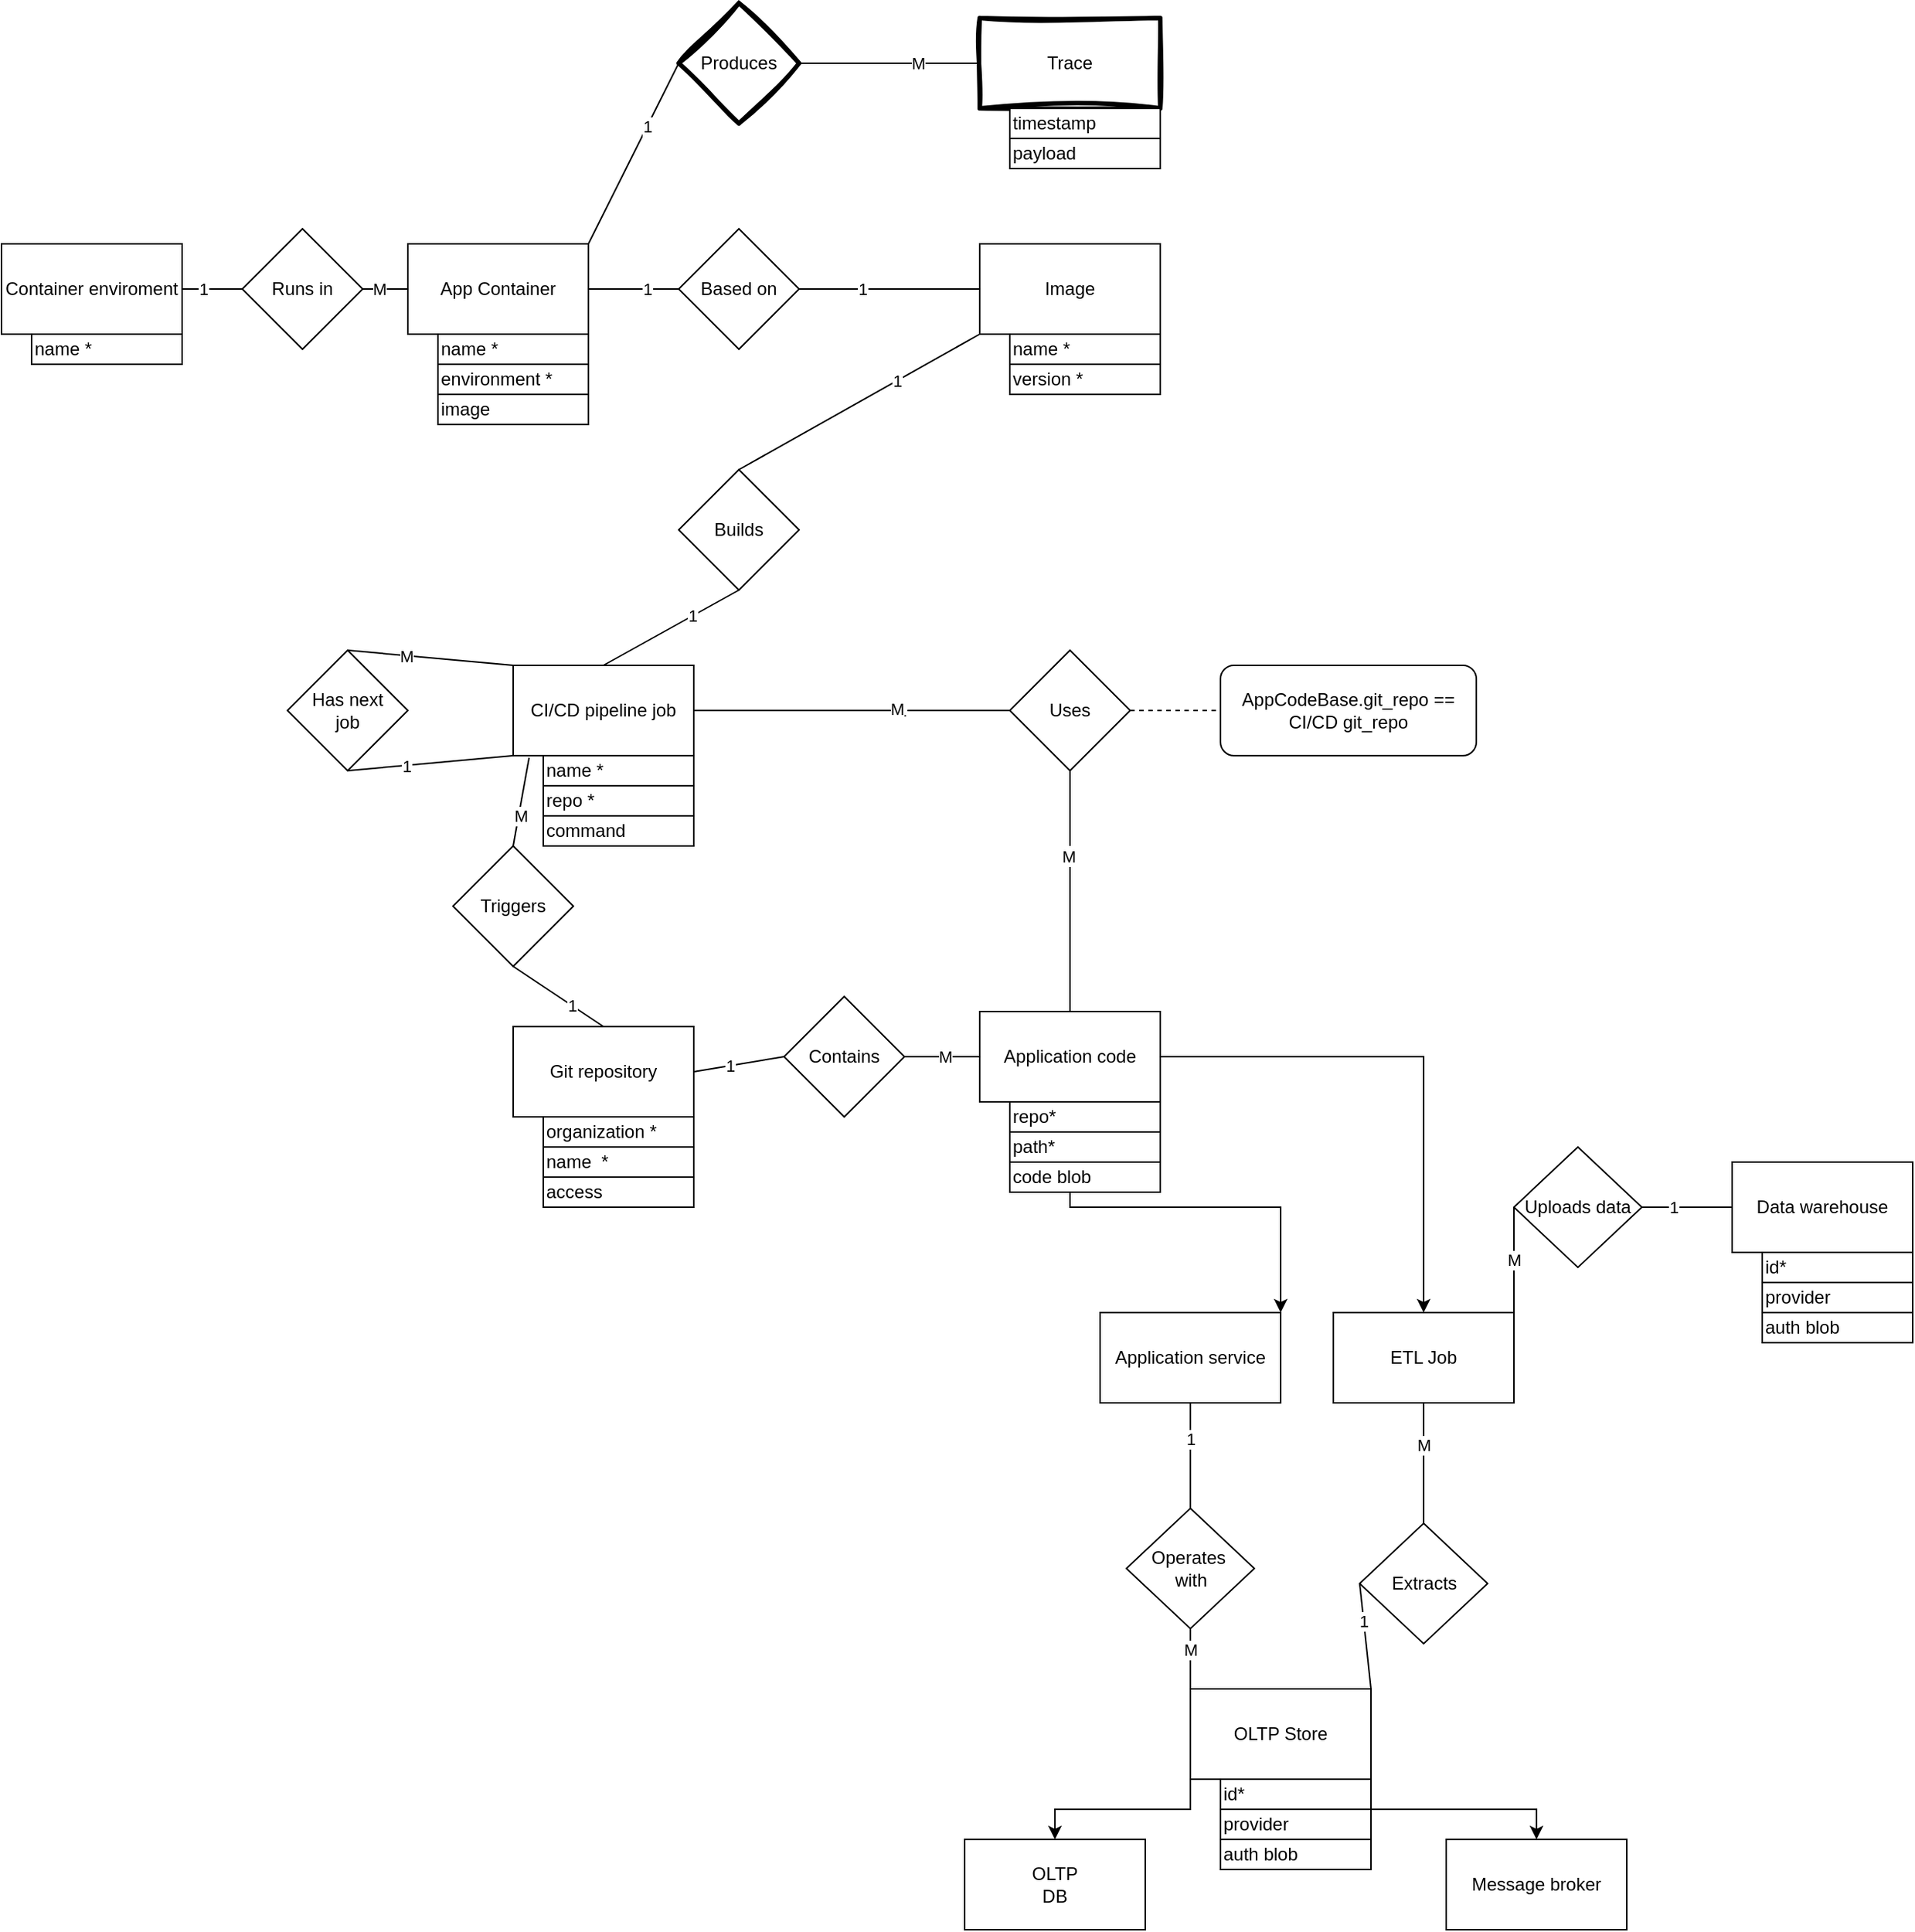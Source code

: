 <mxfile version="22.0.4" type="device">
  <diagram name="Page-1" id="oR78LcA6apzyaXkC0zgB">
    <mxGraphModel dx="2363" dy="1667" grid="1" gridSize="10" guides="1" tooltips="1" connect="1" arrows="1" fold="1" page="1" pageScale="1" pageWidth="850" pageHeight="1100" math="0" shadow="0">
      <root>
        <mxCell id="0" />
        <mxCell id="1" parent="0" />
        <mxCell id="Zjhu46lZlZ1TYFW_hqHB-3" value="OLTP&lt;br style=&quot;border-color: var(--border-color);&quot;&gt;DB" style="rounded=0;whiteSpace=wrap;html=1;" vertex="1" parent="1">
          <mxGeometry x="990" y="1360" width="120" height="60" as="geometry" />
        </mxCell>
        <mxCell id="Zjhu46lZlZ1TYFW_hqHB-4" value="Data warehouse" style="rounded=0;whiteSpace=wrap;html=1;" vertex="1" parent="1">
          <mxGeometry x="1500" y="910" width="120" height="60" as="geometry" />
        </mxCell>
        <mxCell id="Zjhu46lZlZ1TYFW_hqHB-5" value="Message broker" style="rounded=0;whiteSpace=wrap;html=1;" vertex="1" parent="1">
          <mxGeometry x="1310" y="1360" width="120" height="60" as="geometry" />
        </mxCell>
        <mxCell id="Zjhu46lZlZ1TYFW_hqHB-6" value="Application service" style="rounded=0;whiteSpace=wrap;html=1;" vertex="1" parent="1">
          <mxGeometry x="1080" y="1010" width="120" height="60" as="geometry" />
        </mxCell>
        <mxCell id="Zjhu46lZlZ1TYFW_hqHB-7" value="ETL Job" style="rounded=0;whiteSpace=wrap;html=1;" vertex="1" parent="1">
          <mxGeometry x="1235" y="1010" width="120" height="60" as="geometry" />
        </mxCell>
        <mxCell id="Zjhu46lZlZ1TYFW_hqHB-9" value="Image" style="rounded=0;whiteSpace=wrap;html=1;" vertex="1" parent="1">
          <mxGeometry x="1000" y="300" width="120" height="60" as="geometry" />
        </mxCell>
        <mxCell id="Zjhu46lZlZ1TYFW_hqHB-10" value="Container enviroment" style="rounded=0;whiteSpace=wrap;html=1;" vertex="1" parent="1">
          <mxGeometry x="350" y="300" width="120" height="60" as="geometry" />
        </mxCell>
        <mxCell id="Zjhu46lZlZ1TYFW_hqHB-129" style="edgeStyle=orthogonalEdgeStyle;rounded=0;orthogonalLoop=1;jettySize=auto;html=1;entryX=0.5;entryY=0;entryDx=0;entryDy=0;" edge="1" parent="1" source="Zjhu46lZlZ1TYFW_hqHB-12" target="Zjhu46lZlZ1TYFW_hqHB-7">
          <mxGeometry relative="1" as="geometry" />
        </mxCell>
        <mxCell id="Zjhu46lZlZ1TYFW_hqHB-130" value="" style="edgeStyle=orthogonalEdgeStyle;rounded=0;orthogonalLoop=1;jettySize=auto;html=1;entryX=1;entryY=0;entryDx=0;entryDy=0;" edge="1" parent="1" source="Zjhu46lZlZ1TYFW_hqHB-12" target="Zjhu46lZlZ1TYFW_hqHB-6">
          <mxGeometry relative="1" as="geometry" />
        </mxCell>
        <mxCell id="Zjhu46lZlZ1TYFW_hqHB-12" value="Application code" style="rounded=0;whiteSpace=wrap;html=1;" vertex="1" parent="1">
          <mxGeometry x="1000" y="810" width="120" height="60" as="geometry" />
        </mxCell>
        <mxCell id="Zjhu46lZlZ1TYFW_hqHB-13" value="Git repository" style="rounded=0;whiteSpace=wrap;html=1;" vertex="1" parent="1">
          <mxGeometry x="690" y="820" width="120" height="60" as="geometry" />
        </mxCell>
        <mxCell id="Zjhu46lZlZ1TYFW_hqHB-14" value="CI/CD pipeline job" style="rounded=0;whiteSpace=wrap;html=1;" vertex="1" parent="1">
          <mxGeometry x="690" y="580" width="120" height="60" as="geometry" />
        </mxCell>
        <mxCell id="Zjhu46lZlZ1TYFW_hqHB-16" value="Contains" style="rhombus;whiteSpace=wrap;html=1;" vertex="1" parent="1">
          <mxGeometry x="870" y="800" width="80" height="80" as="geometry" />
        </mxCell>
        <mxCell id="Zjhu46lZlZ1TYFW_hqHB-19" value="" style="endArrow=none;html=1;rounded=0;exitX=1;exitY=0.5;exitDx=0;exitDy=0;entryX=0;entryY=0.5;entryDx=0;entryDy=0;" edge="1" parent="1" source="Zjhu46lZlZ1TYFW_hqHB-16" target="Zjhu46lZlZ1TYFW_hqHB-12">
          <mxGeometry width="50" height="50" relative="1" as="geometry">
            <mxPoint x="1010" y="720" as="sourcePoint" />
            <mxPoint x="1000.0" y="840" as="targetPoint" />
          </mxGeometry>
        </mxCell>
        <mxCell id="Zjhu46lZlZ1TYFW_hqHB-23" value="M" style="edgeLabel;html=1;align=center;verticalAlign=middle;resizable=0;points=[];" vertex="1" connectable="0" parent="Zjhu46lZlZ1TYFW_hqHB-19">
          <mxGeometry x="0.057" relative="1" as="geometry">
            <mxPoint as="offset" />
          </mxGeometry>
        </mxCell>
        <mxCell id="Zjhu46lZlZ1TYFW_hqHB-20" value="" style="endArrow=none;html=1;rounded=0;exitX=1;exitY=0.5;exitDx=0;exitDy=0;entryX=0;entryY=0.5;entryDx=0;entryDy=0;" edge="1" parent="1" source="Zjhu46lZlZ1TYFW_hqHB-13" target="Zjhu46lZlZ1TYFW_hqHB-16">
          <mxGeometry width="50" height="50" relative="1" as="geometry">
            <mxPoint x="960" y="760" as="sourcePoint" />
            <mxPoint x="1010" y="760" as="targetPoint" />
          </mxGeometry>
        </mxCell>
        <mxCell id="Zjhu46lZlZ1TYFW_hqHB-22" value="1" style="edgeLabel;html=1;align=center;verticalAlign=middle;resizable=0;points=[];" vertex="1" connectable="0" parent="Zjhu46lZlZ1TYFW_hqHB-20">
          <mxGeometry x="-0.214" relative="1" as="geometry">
            <mxPoint as="offset" />
          </mxGeometry>
        </mxCell>
        <mxCell id="Zjhu46lZlZ1TYFW_hqHB-29" value="Has next&lt;br&gt;job" style="rhombus;whiteSpace=wrap;html=1;" vertex="1" parent="1">
          <mxGeometry x="540" y="570" width="80" height="80" as="geometry" />
        </mxCell>
        <mxCell id="Zjhu46lZlZ1TYFW_hqHB-30" value="" style="endArrow=none;html=1;rounded=0;exitX=0;exitY=0;exitDx=0;exitDy=0;entryX=0.5;entryY=0;entryDx=0;entryDy=0;" edge="1" parent="1" source="Zjhu46lZlZ1TYFW_hqHB-14" target="Zjhu46lZlZ1TYFW_hqHB-29">
          <mxGeometry width="50" height="50" relative="1" as="geometry">
            <mxPoint x="1310" y="670" as="sourcePoint" />
            <mxPoint x="1260" y="670" as="targetPoint" />
          </mxGeometry>
        </mxCell>
        <mxCell id="Zjhu46lZlZ1TYFW_hqHB-31" value="M" style="edgeLabel;html=1;align=center;verticalAlign=middle;resizable=0;points=[];" vertex="1" connectable="0" parent="Zjhu46lZlZ1TYFW_hqHB-30">
          <mxGeometry x="0.308" relative="1" as="geometry">
            <mxPoint as="offset" />
          </mxGeometry>
        </mxCell>
        <mxCell id="Zjhu46lZlZ1TYFW_hqHB-32" value="" style="endArrow=none;html=1;rounded=0;exitX=0;exitY=1;exitDx=0;exitDy=0;entryX=0.5;entryY=1;entryDx=0;entryDy=0;" edge="1" parent="1" source="Zjhu46lZlZ1TYFW_hqHB-14" target="Zjhu46lZlZ1TYFW_hqHB-29">
          <mxGeometry width="50" height="50" relative="1" as="geometry">
            <mxPoint x="1334" y="701" as="sourcePoint" />
            <mxPoint x="1332" y="783" as="targetPoint" />
          </mxGeometry>
        </mxCell>
        <mxCell id="Zjhu46lZlZ1TYFW_hqHB-33" value="1" style="edgeLabel;html=1;align=center;verticalAlign=middle;resizable=0;points=[];" vertex="1" connectable="0" parent="Zjhu46lZlZ1TYFW_hqHB-32">
          <mxGeometry x="0.308" relative="1" as="geometry">
            <mxPoint as="offset" />
          </mxGeometry>
        </mxCell>
        <mxCell id="Zjhu46lZlZ1TYFW_hqHB-35" value="Triggers" style="rhombus;whiteSpace=wrap;html=1;" vertex="1" parent="1">
          <mxGeometry x="650" y="700" width="80" height="80" as="geometry" />
        </mxCell>
        <mxCell id="Zjhu46lZlZ1TYFW_hqHB-36" value="" style="endArrow=none;html=1;rounded=0;exitX=0.5;exitY=1;exitDx=0;exitDy=0;entryX=0.5;entryY=0;entryDx=0;entryDy=0;" edge="1" parent="1" source="Zjhu46lZlZ1TYFW_hqHB-35" target="Zjhu46lZlZ1TYFW_hqHB-13">
          <mxGeometry width="50" height="50" relative="1" as="geometry">
            <mxPoint x="700" y="650" as="sourcePoint" />
            <mxPoint x="590" y="660" as="targetPoint" />
          </mxGeometry>
        </mxCell>
        <mxCell id="Zjhu46lZlZ1TYFW_hqHB-37" value="1" style="edgeLabel;html=1;align=center;verticalAlign=middle;resizable=0;points=[];" vertex="1" connectable="0" parent="Zjhu46lZlZ1TYFW_hqHB-36">
          <mxGeometry x="0.308" relative="1" as="geometry">
            <mxPoint as="offset" />
          </mxGeometry>
        </mxCell>
        <mxCell id="Zjhu46lZlZ1TYFW_hqHB-40" value="" style="endArrow=none;html=1;rounded=0;exitX=0.088;exitY=1.024;exitDx=0;exitDy=0;entryX=0.5;entryY=0;entryDx=0;entryDy=0;exitPerimeter=0;" edge="1" parent="1" source="Zjhu46lZlZ1TYFW_hqHB-14" target="Zjhu46lZlZ1TYFW_hqHB-35">
          <mxGeometry width="50" height="50" relative="1" as="geometry">
            <mxPoint x="770" y="780" as="sourcePoint" />
            <mxPoint x="750" y="690" as="targetPoint" />
          </mxGeometry>
        </mxCell>
        <mxCell id="Zjhu46lZlZ1TYFW_hqHB-41" value="1" style="edgeLabel;html=1;align=center;verticalAlign=middle;resizable=0;points=[];" vertex="1" connectable="0" parent="Zjhu46lZlZ1TYFW_hqHB-40">
          <mxGeometry x="0.308" relative="1" as="geometry">
            <mxPoint as="offset" />
          </mxGeometry>
        </mxCell>
        <mxCell id="Zjhu46lZlZ1TYFW_hqHB-42" value="M" style="edgeLabel;html=1;align=center;verticalAlign=middle;resizable=0;points=[];" vertex="1" connectable="0" parent="Zjhu46lZlZ1TYFW_hqHB-40">
          <mxGeometry x="0.288" y="1" relative="1" as="geometry">
            <mxPoint as="offset" />
          </mxGeometry>
        </mxCell>
        <mxCell id="Zjhu46lZlZ1TYFW_hqHB-49" value="Uses" style="rhombus;whiteSpace=wrap;html=1;" vertex="1" parent="1">
          <mxGeometry x="1020" y="570" width="80" height="80" as="geometry" />
        </mxCell>
        <mxCell id="Zjhu46lZlZ1TYFW_hqHB-51" value="" style="endArrow=none;html=1;rounded=0;exitX=1;exitY=0.5;exitDx=0;exitDy=0;entryX=0;entryY=0.5;entryDx=0;entryDy=0;" edge="1" parent="1" source="Zjhu46lZlZ1TYFW_hqHB-14" target="Zjhu46lZlZ1TYFW_hqHB-49">
          <mxGeometry width="50" height="50" relative="1" as="geometry">
            <mxPoint x="760" y="650" as="sourcePoint" />
            <mxPoint x="760" y="700" as="targetPoint" />
          </mxGeometry>
        </mxCell>
        <mxCell id="Zjhu46lZlZ1TYFW_hqHB-52" value="1" style="edgeLabel;html=1;align=center;verticalAlign=middle;resizable=0;points=[];" vertex="1" connectable="0" parent="Zjhu46lZlZ1TYFW_hqHB-51">
          <mxGeometry x="0.308" relative="1" as="geometry">
            <mxPoint as="offset" />
          </mxGeometry>
        </mxCell>
        <mxCell id="Zjhu46lZlZ1TYFW_hqHB-53" value="M" style="edgeLabel;html=1;align=center;verticalAlign=middle;resizable=0;points=[];" vertex="1" connectable="0" parent="Zjhu46lZlZ1TYFW_hqHB-51">
          <mxGeometry x="0.288" y="1" relative="1" as="geometry">
            <mxPoint as="offset" />
          </mxGeometry>
        </mxCell>
        <mxCell id="Zjhu46lZlZ1TYFW_hqHB-54" value="" style="endArrow=none;html=1;rounded=0;exitX=0.5;exitY=0;exitDx=0;exitDy=0;entryX=0.5;entryY=1;entryDx=0;entryDy=0;" edge="1" parent="1" source="Zjhu46lZlZ1TYFW_hqHB-12" target="Zjhu46lZlZ1TYFW_hqHB-49">
          <mxGeometry width="50" height="50" relative="1" as="geometry">
            <mxPoint x="820" y="620" as="sourcePoint" />
            <mxPoint x="1030" y="620" as="targetPoint" />
          </mxGeometry>
        </mxCell>
        <mxCell id="Zjhu46lZlZ1TYFW_hqHB-55" value="1" style="edgeLabel;html=1;align=center;verticalAlign=middle;resizable=0;points=[];" vertex="1" connectable="0" parent="Zjhu46lZlZ1TYFW_hqHB-54">
          <mxGeometry x="0.308" relative="1" as="geometry">
            <mxPoint as="offset" />
          </mxGeometry>
        </mxCell>
        <mxCell id="Zjhu46lZlZ1TYFW_hqHB-56" value="M" style="edgeLabel;html=1;align=center;verticalAlign=middle;resizable=0;points=[];" vertex="1" connectable="0" parent="Zjhu46lZlZ1TYFW_hqHB-54">
          <mxGeometry x="0.288" y="1" relative="1" as="geometry">
            <mxPoint as="offset" />
          </mxGeometry>
        </mxCell>
        <mxCell id="Zjhu46lZlZ1TYFW_hqHB-57" value="" style="endArrow=none;dashed=1;html=1;rounded=0;exitX=1;exitY=0.5;exitDx=0;exitDy=0;" edge="1" parent="1" source="Zjhu46lZlZ1TYFW_hqHB-49" target="Zjhu46lZlZ1TYFW_hqHB-58">
          <mxGeometry width="50" height="50" relative="1" as="geometry">
            <mxPoint x="1110" y="660" as="sourcePoint" />
            <mxPoint x="1160" y="610" as="targetPoint" />
          </mxGeometry>
        </mxCell>
        <mxCell id="Zjhu46lZlZ1TYFW_hqHB-58" value="AppCodeBase.git_repo == CI/CD git_repo" style="rounded=1;whiteSpace=wrap;html=1;" vertex="1" parent="1">
          <mxGeometry x="1160" y="580" width="170" height="60" as="geometry" />
        </mxCell>
        <mxCell id="Zjhu46lZlZ1TYFW_hqHB-61" value="Builds" style="rhombus;whiteSpace=wrap;html=1;" vertex="1" parent="1">
          <mxGeometry x="800" y="450" width="80" height="80" as="geometry" />
        </mxCell>
        <mxCell id="Zjhu46lZlZ1TYFW_hqHB-62" value="" style="endArrow=none;html=1;rounded=0;exitX=0.5;exitY=0;exitDx=0;exitDy=0;entryX=0.5;entryY=1;entryDx=0;entryDy=0;" edge="1" parent="1" source="Zjhu46lZlZ1TYFW_hqHB-14" target="Zjhu46lZlZ1TYFW_hqHB-61">
          <mxGeometry width="50" height="50" relative="1" as="geometry">
            <mxPoint x="700" y="590" as="sourcePoint" />
            <mxPoint x="590" y="580" as="targetPoint" />
          </mxGeometry>
        </mxCell>
        <mxCell id="Zjhu46lZlZ1TYFW_hqHB-63" value="1" style="edgeLabel;html=1;align=center;verticalAlign=middle;resizable=0;points=[];" vertex="1" connectable="0" parent="Zjhu46lZlZ1TYFW_hqHB-62">
          <mxGeometry x="0.308" relative="1" as="geometry">
            <mxPoint as="offset" />
          </mxGeometry>
        </mxCell>
        <mxCell id="Zjhu46lZlZ1TYFW_hqHB-65" value="" style="endArrow=none;html=1;rounded=0;exitX=0.5;exitY=0;exitDx=0;exitDy=0;entryX=0;entryY=1;entryDx=0;entryDy=0;" edge="1" parent="1" source="Zjhu46lZlZ1TYFW_hqHB-61" target="Zjhu46lZlZ1TYFW_hqHB-9">
          <mxGeometry width="50" height="50" relative="1" as="geometry">
            <mxPoint x="900" y="550" as="sourcePoint" />
            <mxPoint x="900" y="510" as="targetPoint" />
          </mxGeometry>
        </mxCell>
        <mxCell id="Zjhu46lZlZ1TYFW_hqHB-66" value="1" style="edgeLabel;html=1;align=center;verticalAlign=middle;resizable=0;points=[];" vertex="1" connectable="0" parent="Zjhu46lZlZ1TYFW_hqHB-65">
          <mxGeometry x="0.308" relative="1" as="geometry">
            <mxPoint as="offset" />
          </mxGeometry>
        </mxCell>
        <mxCell id="Zjhu46lZlZ1TYFW_hqHB-68" value="App Container" style="rounded=0;whiteSpace=wrap;html=1;" vertex="1" parent="1">
          <mxGeometry x="620" y="300" width="120" height="60" as="geometry" />
        </mxCell>
        <mxCell id="Zjhu46lZlZ1TYFW_hqHB-71" value="Based on" style="rhombus;whiteSpace=wrap;html=1;" vertex="1" parent="1">
          <mxGeometry x="800" y="290" width="80" height="80" as="geometry" />
        </mxCell>
        <mxCell id="Zjhu46lZlZ1TYFW_hqHB-72" value="Runs in" style="rhombus;whiteSpace=wrap;html=1;" vertex="1" parent="1">
          <mxGeometry x="510" y="290" width="80" height="80" as="geometry" />
        </mxCell>
        <mxCell id="Zjhu46lZlZ1TYFW_hqHB-73" value="" style="endArrow=none;html=1;rounded=0;exitX=1;exitY=0.5;exitDx=0;exitDy=0;entryX=0;entryY=0.5;entryDx=0;entryDy=0;" edge="1" parent="1" source="Zjhu46lZlZ1TYFW_hqHB-68" target="Zjhu46lZlZ1TYFW_hqHB-71">
          <mxGeometry width="50" height="50" relative="1" as="geometry">
            <mxPoint x="760" y="560" as="sourcePoint" />
            <mxPoint x="900" y="510" as="targetPoint" />
          </mxGeometry>
        </mxCell>
        <mxCell id="Zjhu46lZlZ1TYFW_hqHB-74" value="1" style="edgeLabel;html=1;align=center;verticalAlign=middle;resizable=0;points=[];" vertex="1" connectable="0" parent="Zjhu46lZlZ1TYFW_hqHB-73">
          <mxGeometry x="0.308" relative="1" as="geometry">
            <mxPoint as="offset" />
          </mxGeometry>
        </mxCell>
        <mxCell id="Zjhu46lZlZ1TYFW_hqHB-75" value="" style="endArrow=none;html=1;rounded=0;entryX=1;entryY=0.5;entryDx=0;entryDy=0;exitX=0;exitY=0.5;exitDx=0;exitDy=0;" edge="1" parent="1" source="Zjhu46lZlZ1TYFW_hqHB-9" target="Zjhu46lZlZ1TYFW_hqHB-71">
          <mxGeometry width="50" height="50" relative="1" as="geometry">
            <mxPoint x="890" y="310" as="sourcePoint" />
            <mxPoint x="850" y="240" as="targetPoint" />
          </mxGeometry>
        </mxCell>
        <mxCell id="Zjhu46lZlZ1TYFW_hqHB-76" value="1" style="edgeLabel;html=1;align=center;verticalAlign=middle;resizable=0;points=[];" vertex="1" connectable="0" parent="Zjhu46lZlZ1TYFW_hqHB-75">
          <mxGeometry x="0.308" relative="1" as="geometry">
            <mxPoint as="offset" />
          </mxGeometry>
        </mxCell>
        <mxCell id="Zjhu46lZlZ1TYFW_hqHB-77" value="" style="endArrow=none;html=1;rounded=0;exitX=0;exitY=0.5;exitDx=0;exitDy=0;" edge="1" parent="1" source="Zjhu46lZlZ1TYFW_hqHB-68" target="Zjhu46lZlZ1TYFW_hqHB-72">
          <mxGeometry width="50" height="50" relative="1" as="geometry">
            <mxPoint x="680" y="300" as="sourcePoint" />
            <mxPoint x="860" y="150" as="targetPoint" />
          </mxGeometry>
        </mxCell>
        <mxCell id="Zjhu46lZlZ1TYFW_hqHB-78" value="M" style="edgeLabel;html=1;align=center;verticalAlign=middle;resizable=0;points=[];" vertex="1" connectable="0" parent="Zjhu46lZlZ1TYFW_hqHB-77">
          <mxGeometry x="0.308" relative="1" as="geometry">
            <mxPoint as="offset" />
          </mxGeometry>
        </mxCell>
        <mxCell id="Zjhu46lZlZ1TYFW_hqHB-79" value="" style="endArrow=none;html=1;rounded=0;exitX=0;exitY=0.5;exitDx=0;exitDy=0;entryX=1;entryY=0.5;entryDx=0;entryDy=0;" edge="1" parent="1" source="Zjhu46lZlZ1TYFW_hqHB-72" target="Zjhu46lZlZ1TYFW_hqHB-10">
          <mxGeometry width="50" height="50" relative="1" as="geometry">
            <mxPoint x="690" y="250" as="sourcePoint" />
            <mxPoint x="690" y="200" as="targetPoint" />
          </mxGeometry>
        </mxCell>
        <mxCell id="Zjhu46lZlZ1TYFW_hqHB-80" value="1" style="edgeLabel;html=1;align=center;verticalAlign=middle;resizable=0;points=[];" vertex="1" connectable="0" parent="Zjhu46lZlZ1TYFW_hqHB-79">
          <mxGeometry x="0.308" relative="1" as="geometry">
            <mxPoint as="offset" />
          </mxGeometry>
        </mxCell>
        <mxCell id="Zjhu46lZlZ1TYFW_hqHB-87" value="Uploads data" style="rhombus;whiteSpace=wrap;html=1;" vertex="1" parent="1">
          <mxGeometry x="1355" y="900" width="85" height="80" as="geometry" />
        </mxCell>
        <mxCell id="Zjhu46lZlZ1TYFW_hqHB-89" value="Produces" style="rhombus;whiteSpace=wrap;html=1;rounded=0;shadow=0;sketch=1;curveFitting=1;jiggle=2;strokeWidth=3;" vertex="1" parent="1">
          <mxGeometry x="800" y="140" width="80" height="80" as="geometry" />
        </mxCell>
        <mxCell id="Zjhu46lZlZ1TYFW_hqHB-90" value="" style="endArrow=none;html=1;rounded=0;exitX=1;exitY=0;exitDx=0;exitDy=0;entryX=0;entryY=0.5;entryDx=0;entryDy=0;" edge="1" parent="1" source="Zjhu46lZlZ1TYFW_hqHB-68" target="Zjhu46lZlZ1TYFW_hqHB-89">
          <mxGeometry width="50" height="50" relative="1" as="geometry">
            <mxPoint x="750" y="280" as="sourcePoint" />
            <mxPoint x="810" y="360" as="targetPoint" />
          </mxGeometry>
        </mxCell>
        <mxCell id="Zjhu46lZlZ1TYFW_hqHB-91" value="1" style="edgeLabel;html=1;align=center;verticalAlign=middle;resizable=0;points=[];" vertex="1" connectable="0" parent="Zjhu46lZlZ1TYFW_hqHB-90">
          <mxGeometry x="0.308" relative="1" as="geometry">
            <mxPoint as="offset" />
          </mxGeometry>
        </mxCell>
        <mxCell id="Zjhu46lZlZ1TYFW_hqHB-92" value="Trace" style="rounded=0;whiteSpace=wrap;html=1;strokeWidth=3;shadow=0;sketch=1;curveFitting=1;jiggle=2;" vertex="1" parent="1">
          <mxGeometry x="1000" y="150" width="120" height="60" as="geometry" />
        </mxCell>
        <mxCell id="Zjhu46lZlZ1TYFW_hqHB-93" value="" style="endArrow=none;html=1;rounded=0;exitX=1;exitY=0.5;exitDx=0;exitDy=0;entryX=0;entryY=0.5;entryDx=0;entryDy=0;" edge="1" parent="1" source="Zjhu46lZlZ1TYFW_hqHB-89" target="Zjhu46lZlZ1TYFW_hqHB-92">
          <mxGeometry width="50" height="50" relative="1" as="geometry">
            <mxPoint x="750" y="250" as="sourcePoint" />
            <mxPoint x="870" y="190" as="targetPoint" />
          </mxGeometry>
        </mxCell>
        <mxCell id="Zjhu46lZlZ1TYFW_hqHB-94" value="M" style="edgeLabel;html=1;align=center;verticalAlign=middle;resizable=0;points=[];" vertex="1" connectable="0" parent="Zjhu46lZlZ1TYFW_hqHB-93">
          <mxGeometry x="0.308" relative="1" as="geometry">
            <mxPoint as="offset" />
          </mxGeometry>
        </mxCell>
        <mxCell id="Zjhu46lZlZ1TYFW_hqHB-96" value="" style="endArrow=none;html=1;rounded=0;exitX=0;exitY=0.5;exitDx=0;exitDy=0;entryX=1;entryY=0.5;entryDx=0;entryDy=0;" edge="1" parent="1" source="Zjhu46lZlZ1TYFW_hqHB-4" target="Zjhu46lZlZ1TYFW_hqHB-87">
          <mxGeometry width="50" height="50" relative="1" as="geometry">
            <mxPoint x="2010" y="1260" as="sourcePoint" />
            <mxPoint x="2070" y="1340" as="targetPoint" />
          </mxGeometry>
        </mxCell>
        <mxCell id="Zjhu46lZlZ1TYFW_hqHB-97" value="1" style="edgeLabel;html=1;align=center;verticalAlign=middle;resizable=0;points=[];" vertex="1" connectable="0" parent="Zjhu46lZlZ1TYFW_hqHB-96">
          <mxGeometry x="0.308" relative="1" as="geometry">
            <mxPoint as="offset" />
          </mxGeometry>
        </mxCell>
        <mxCell id="Zjhu46lZlZ1TYFW_hqHB-98" value="" style="endArrow=none;html=1;rounded=0;exitX=1;exitY=0.5;exitDx=0;exitDy=0;entryX=0;entryY=0.5;entryDx=0;entryDy=0;" edge="1" parent="1" source="Zjhu46lZlZ1TYFW_hqHB-7" target="Zjhu46lZlZ1TYFW_hqHB-87">
          <mxGeometry width="50" height="50" relative="1" as="geometry">
            <mxPoint x="1695" y="980" as="sourcePoint" />
            <mxPoint x="1696" y="1010" as="targetPoint" />
          </mxGeometry>
        </mxCell>
        <mxCell id="Zjhu46lZlZ1TYFW_hqHB-99" value="M" style="edgeLabel;html=1;align=center;verticalAlign=middle;resizable=0;points=[];" vertex="1" connectable="0" parent="Zjhu46lZlZ1TYFW_hqHB-98">
          <mxGeometry x="0.308" relative="1" as="geometry">
            <mxPoint as="offset" />
          </mxGeometry>
        </mxCell>
        <mxCell id="Zjhu46lZlZ1TYFW_hqHB-102" style="edgeStyle=orthogonalEdgeStyle;rounded=0;orthogonalLoop=1;jettySize=auto;html=1;entryX=0.5;entryY=0;entryDx=0;entryDy=0;exitX=0;exitY=1;exitDx=0;exitDy=0;" edge="1" parent="1" source="Zjhu46lZlZ1TYFW_hqHB-101" target="Zjhu46lZlZ1TYFW_hqHB-3">
          <mxGeometry relative="1" as="geometry">
            <mxPoint x="1330" y="1180.0" as="sourcePoint" />
          </mxGeometry>
        </mxCell>
        <mxCell id="Zjhu46lZlZ1TYFW_hqHB-166" style="edgeStyle=orthogonalEdgeStyle;rounded=0;orthogonalLoop=1;jettySize=auto;html=1;entryX=0.5;entryY=0;entryDx=0;entryDy=0;exitX=1;exitY=0;exitDx=0;exitDy=0;" edge="1" parent="1" source="Zjhu46lZlZ1TYFW_hqHB-161" target="Zjhu46lZlZ1TYFW_hqHB-5">
          <mxGeometry relative="1" as="geometry">
            <Array as="points">
              <mxPoint x="1260" y="1340" />
              <mxPoint x="1370" y="1340" />
            </Array>
          </mxGeometry>
        </mxCell>
        <mxCell id="Zjhu46lZlZ1TYFW_hqHB-101" value="OLTP Store" style="rounded=0;whiteSpace=wrap;html=1;" vertex="1" parent="1">
          <mxGeometry x="1140" y="1260" width="120" height="60" as="geometry" />
        </mxCell>
        <mxCell id="Zjhu46lZlZ1TYFW_hqHB-104" value="Extracts" style="rhombus;whiteSpace=wrap;html=1;" vertex="1" parent="1">
          <mxGeometry x="1252.5" y="1150" width="85" height="80" as="geometry" />
        </mxCell>
        <mxCell id="Zjhu46lZlZ1TYFW_hqHB-107" value="" style="endArrow=none;html=1;rounded=0;exitX=0.5;exitY=0;exitDx=0;exitDy=0;entryX=0.5;entryY=1;entryDx=0;entryDy=0;" edge="1" parent="1" source="Zjhu46lZlZ1TYFW_hqHB-104" target="Zjhu46lZlZ1TYFW_hqHB-7">
          <mxGeometry width="50" height="50" relative="1" as="geometry">
            <mxPoint x="1950" y="1230" as="sourcePoint" />
            <mxPoint x="1950" y="1180" as="targetPoint" />
          </mxGeometry>
        </mxCell>
        <mxCell id="Zjhu46lZlZ1TYFW_hqHB-108" value="M" style="edgeLabel;html=1;align=center;verticalAlign=middle;resizable=0;points=[];" vertex="1" connectable="0" parent="Zjhu46lZlZ1TYFW_hqHB-107">
          <mxGeometry x="0.308" relative="1" as="geometry">
            <mxPoint as="offset" />
          </mxGeometry>
        </mxCell>
        <mxCell id="Zjhu46lZlZ1TYFW_hqHB-109" value="" style="endArrow=none;html=1;rounded=0;exitX=1;exitY=0;exitDx=0;exitDy=0;entryX=0;entryY=0.5;entryDx=0;entryDy=0;" edge="1" parent="1" source="Zjhu46lZlZ1TYFW_hqHB-101" target="Zjhu46lZlZ1TYFW_hqHB-104">
          <mxGeometry width="50" height="50" relative="1" as="geometry">
            <mxPoint x="1950" y="1100" as="sourcePoint" />
            <mxPoint x="1950" y="1030" as="targetPoint" />
          </mxGeometry>
        </mxCell>
        <mxCell id="Zjhu46lZlZ1TYFW_hqHB-110" value="1" style="edgeLabel;html=1;align=center;verticalAlign=middle;resizable=0;points=[];" vertex="1" connectable="0" parent="Zjhu46lZlZ1TYFW_hqHB-109">
          <mxGeometry x="0.308" relative="1" as="geometry">
            <mxPoint as="offset" />
          </mxGeometry>
        </mxCell>
        <mxCell id="Zjhu46lZlZ1TYFW_hqHB-111" value="" style="endArrow=none;html=1;rounded=0;exitX=0;exitY=0;exitDx=0;exitDy=0;entryX=0.5;entryY=1;entryDx=0;entryDy=0;" edge="1" parent="1" source="Zjhu46lZlZ1TYFW_hqHB-101" target="Zjhu46lZlZ1TYFW_hqHB-113">
          <mxGeometry width="50" height="50" relative="1" as="geometry">
            <mxPoint x="1470" y="1170" as="sourcePoint" />
            <mxPoint x="1490" y="1230" as="targetPoint" />
          </mxGeometry>
        </mxCell>
        <mxCell id="Zjhu46lZlZ1TYFW_hqHB-112" value="M" style="edgeLabel;html=1;align=center;verticalAlign=middle;resizable=0;points=[];" vertex="1" connectable="0" parent="Zjhu46lZlZ1TYFW_hqHB-111">
          <mxGeometry x="0.308" relative="1" as="geometry">
            <mxPoint as="offset" />
          </mxGeometry>
        </mxCell>
        <mxCell id="Zjhu46lZlZ1TYFW_hqHB-113" value="Operates&amp;nbsp;&lt;br&gt;with" style="rhombus;whiteSpace=wrap;html=1;" vertex="1" parent="1">
          <mxGeometry x="1097.5" y="1140" width="85" height="80" as="geometry" />
        </mxCell>
        <mxCell id="Zjhu46lZlZ1TYFW_hqHB-114" value="" style="endArrow=none;html=1;rounded=0;exitX=0.5;exitY=0;exitDx=0;exitDy=0;entryX=0.5;entryY=1;entryDx=0;entryDy=0;" edge="1" parent="1" source="Zjhu46lZlZ1TYFW_hqHB-113" target="Zjhu46lZlZ1TYFW_hqHB-6">
          <mxGeometry width="50" height="50" relative="1" as="geometry">
            <mxPoint x="1585" y="1120" as="sourcePoint" />
            <mxPoint x="1630" y="1150" as="targetPoint" />
          </mxGeometry>
        </mxCell>
        <mxCell id="Zjhu46lZlZ1TYFW_hqHB-115" value="1" style="edgeLabel;html=1;align=center;verticalAlign=middle;resizable=0;points=[];" vertex="1" connectable="0" parent="Zjhu46lZlZ1TYFW_hqHB-114">
          <mxGeometry x="0.308" relative="1" as="geometry">
            <mxPoint as="offset" />
          </mxGeometry>
        </mxCell>
        <mxCell id="Zjhu46lZlZ1TYFW_hqHB-132" value="name *" style="rounded=0;whiteSpace=wrap;html=1;align=left;" vertex="1" parent="1">
          <mxGeometry x="640" y="360" width="100" height="20" as="geometry" />
        </mxCell>
        <mxCell id="Zjhu46lZlZ1TYFW_hqHB-133" value="image" style="rounded=0;whiteSpace=wrap;html=1;align=left;" vertex="1" parent="1">
          <mxGeometry x="640" y="400" width="100" height="20" as="geometry" />
        </mxCell>
        <mxCell id="Zjhu46lZlZ1TYFW_hqHB-134" value="environment *" style="rounded=0;whiteSpace=wrap;html=1;align=left;" vertex="1" parent="1">
          <mxGeometry x="640" y="380" width="100" height="20" as="geometry" />
        </mxCell>
        <mxCell id="Zjhu46lZlZ1TYFW_hqHB-135" value="name *" style="rounded=0;whiteSpace=wrap;html=1;align=left;" vertex="1" parent="1">
          <mxGeometry x="370" y="360" width="100" height="20" as="geometry" />
        </mxCell>
        <mxCell id="Zjhu46lZlZ1TYFW_hqHB-136" value="name *" style="rounded=0;whiteSpace=wrap;html=1;align=left;" vertex="1" parent="1">
          <mxGeometry x="1020" y="360" width="100" height="20" as="geometry" />
        </mxCell>
        <mxCell id="Zjhu46lZlZ1TYFW_hqHB-137" value="payload" style="rounded=0;whiteSpace=wrap;html=1;align=left;" vertex="1" parent="1">
          <mxGeometry x="1020" y="230" width="100" height="20" as="geometry" />
        </mxCell>
        <mxCell id="Zjhu46lZlZ1TYFW_hqHB-138" value="timestamp" style="rounded=0;whiteSpace=wrap;html=1;align=left;" vertex="1" parent="1">
          <mxGeometry x="1020" y="210" width="100" height="20" as="geometry" />
        </mxCell>
        <mxCell id="Zjhu46lZlZ1TYFW_hqHB-142" value="version *" style="rounded=0;whiteSpace=wrap;html=1;align=left;" vertex="1" parent="1">
          <mxGeometry x="1020" y="380" width="100" height="20" as="geometry" />
        </mxCell>
        <mxCell id="Zjhu46lZlZ1TYFW_hqHB-144" value="name *" style="rounded=0;whiteSpace=wrap;html=1;align=left;" vertex="1" parent="1">
          <mxGeometry x="710" y="640" width="100" height="20" as="geometry" />
        </mxCell>
        <mxCell id="Zjhu46lZlZ1TYFW_hqHB-145" value="command" style="rounded=0;whiteSpace=wrap;html=1;align=left;" vertex="1" parent="1">
          <mxGeometry x="710" y="680" width="100" height="20" as="geometry" />
        </mxCell>
        <mxCell id="Zjhu46lZlZ1TYFW_hqHB-146" value="repo *" style="rounded=0;whiteSpace=wrap;html=1;align=left;" vertex="1" parent="1">
          <mxGeometry x="710" y="660" width="100" height="20" as="geometry" />
        </mxCell>
        <mxCell id="Zjhu46lZlZ1TYFW_hqHB-147" value="organization *" style="rounded=0;whiteSpace=wrap;html=1;align=left;" vertex="1" parent="1">
          <mxGeometry x="710" y="880" width="100" height="20" as="geometry" />
        </mxCell>
        <mxCell id="Zjhu46lZlZ1TYFW_hqHB-148" value="name&amp;nbsp; *" style="rounded=0;whiteSpace=wrap;html=1;align=left;" vertex="1" parent="1">
          <mxGeometry x="710" y="900" width="100" height="20" as="geometry" />
        </mxCell>
        <mxCell id="Zjhu46lZlZ1TYFW_hqHB-149" value="access" style="rounded=0;whiteSpace=wrap;html=1;align=left;" vertex="1" parent="1">
          <mxGeometry x="710" y="920" width="100" height="20" as="geometry" />
        </mxCell>
        <mxCell id="Zjhu46lZlZ1TYFW_hqHB-151" value="repo*" style="rounded=0;whiteSpace=wrap;html=1;align=left;" vertex="1" parent="1">
          <mxGeometry x="1020" y="870" width="100" height="20" as="geometry" />
        </mxCell>
        <mxCell id="Zjhu46lZlZ1TYFW_hqHB-152" value="path*" style="rounded=0;whiteSpace=wrap;html=1;align=left;" vertex="1" parent="1">
          <mxGeometry x="1020" y="890" width="100" height="20" as="geometry" />
        </mxCell>
        <mxCell id="Zjhu46lZlZ1TYFW_hqHB-153" value="code blob" style="rounded=0;whiteSpace=wrap;html=1;align=left;" vertex="1" parent="1">
          <mxGeometry x="1020" y="910" width="100" height="20" as="geometry" />
        </mxCell>
        <mxCell id="Zjhu46lZlZ1TYFW_hqHB-156" value="id*" style="rounded=0;whiteSpace=wrap;html=1;align=left;" vertex="1" parent="1">
          <mxGeometry x="1520" y="970" width="100" height="20" as="geometry" />
        </mxCell>
        <mxCell id="Zjhu46lZlZ1TYFW_hqHB-157" value="provider" style="rounded=0;whiteSpace=wrap;html=1;align=left;" vertex="1" parent="1">
          <mxGeometry x="1520" y="990" width="100" height="20" as="geometry" />
        </mxCell>
        <mxCell id="Zjhu46lZlZ1TYFW_hqHB-160" value="auth blob" style="rounded=0;whiteSpace=wrap;html=1;align=left;" vertex="1" parent="1">
          <mxGeometry x="1520" y="1010" width="100" height="20" as="geometry" />
        </mxCell>
        <mxCell id="Zjhu46lZlZ1TYFW_hqHB-161" value="id*" style="rounded=0;whiteSpace=wrap;html=1;align=left;" vertex="1" parent="1">
          <mxGeometry x="1160" y="1320" width="100" height="20" as="geometry" />
        </mxCell>
        <mxCell id="Zjhu46lZlZ1TYFW_hqHB-162" value="provider" style="rounded=0;whiteSpace=wrap;html=1;align=left;" vertex="1" parent="1">
          <mxGeometry x="1160" y="1340" width="100" height="20" as="geometry" />
        </mxCell>
        <mxCell id="Zjhu46lZlZ1TYFW_hqHB-163" value="auth blob" style="rounded=0;whiteSpace=wrap;html=1;align=left;" vertex="1" parent="1">
          <mxGeometry x="1160" y="1360" width="100" height="20" as="geometry" />
        </mxCell>
      </root>
    </mxGraphModel>
  </diagram>
</mxfile>
